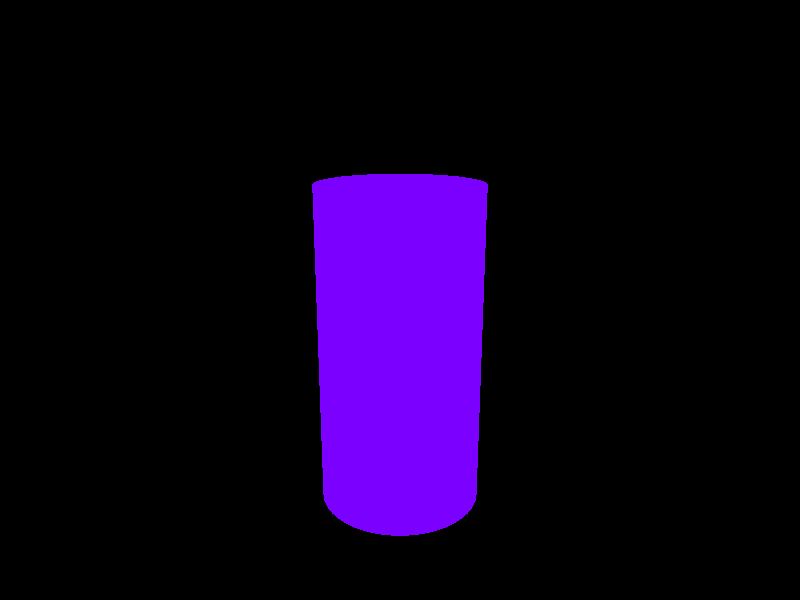 #include "colors.inc"
#include "woods.inc"

camera {
    location <0, 3, 0>
    look_at <10, 0, 0>
    up <0, 1, 0>
    angle 60
}

light_source {
    <4, 6, 9>,
    rgb <1, 1, 1>
}


cylinder {
    <8, -2, 0>, <8, 2, 0>, 1
    pigment {rgb <0.2, 0, 1>}
}